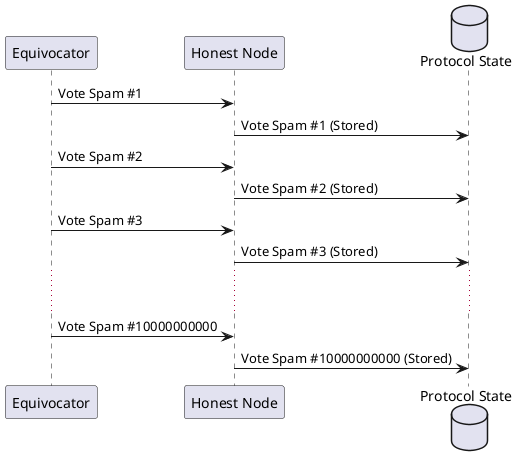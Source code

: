 /' -*- mode: plantuml; -*- '/

@startuml

participant Equivocator
participant Node as "Honest Node"
database State as "Protocol State"

Equivocator -> Node: Vote Spam #1
Node -> State: Vote Spam #1 (Stored)

Equivocator -> Node: Vote Spam #2
Node -> State: Vote Spam #2 (Stored)

Equivocator -> Node: Vote Spam #3
Node -> State: Vote Spam #3 (Stored)

... ...

Equivocator -> Node: Vote Spam #10000000000
Node -> State: Vote Spam #10000000000 (Stored)

@enduml

/' Local Variables: '/
/' plantuml-output-type: png '/
/' End: '/
